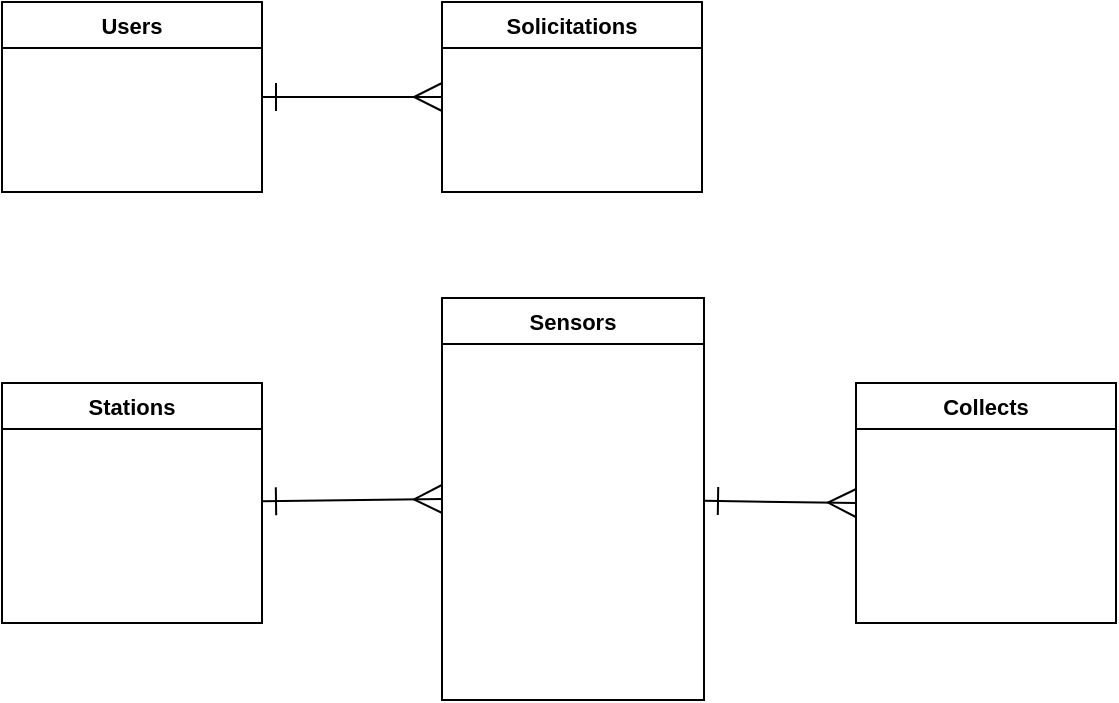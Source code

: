 <mxfile>
    <diagram id="JhiUp0wVJE9KQ3e7hARv" name="MER">
        <mxGraphModel dx="741" dy="386" grid="0" gridSize="10" guides="1" tooltips="1" connect="1" arrows="1" fold="1" page="1" pageScale="1" pageWidth="827" pageHeight="1169" background="none" math="0" shadow="0">
            <root>
                <mxCell id="0"/>
                <mxCell id="1" parent="0"/>
                <mxCell id="14" value="Solicitations" style="swimlane;labelBackgroundColor=none;labelBorderColor=none;fontFamily=Helvetica;fontSize=11;startSize=23;rounded=0;" parent="1" vertex="1">
                    <mxGeometry x="250" y="40" width="130" height="95" as="geometry">
                        <mxRectangle x="30" y="35" width="60" height="23" as="alternateBounds"/>
                    </mxGeometry>
                </mxCell>
                <mxCell id="15" value="&lt;div style=&quot;color: rgb(255 , 255 , 255) ; font-size: 12px&quot;&gt;&lt;font face=&quot;Helvetica&quot;&gt;id&lt;/font&gt;&lt;/div&gt;&lt;div style=&quot;color: rgb(255 , 255 , 255) ; font-size: 12px&quot;&gt;&lt;font face=&quot;Helvetica&quot;&gt;userId&lt;/font&gt;&lt;/div&gt;&lt;div style=&quot;color: rgb(255 , 255 , 255) ; font-size: 12px&quot;&gt;&lt;font face=&quot;Helvetica&quot;&gt;reqRole&lt;/font&gt;&lt;/div&gt;" style="text;html=1;align=left;verticalAlign=middle;resizable=0;points=[];autosize=1;strokeColor=none;fillColor=none;fontSize=11;fontFamily=Times New Roman;rounded=0;" parent="14" vertex="1">
                    <mxGeometry x="10" y="37" width="52" height="43" as="geometry"/>
                </mxCell>
                <mxCell id="26" style="edgeStyle=none;html=1;entryX=0;entryY=0.5;entryDx=0;entryDy=0;fontFamily=Helvetica;fontSize=12;startArrow=ERone;startFill=0;endArrow=ERmany;endFill=0;rounded=0;startSize=12;endSize=12;" parent="1" source="16" target="14" edge="1">
                    <mxGeometry relative="1" as="geometry"/>
                </mxCell>
                <mxCell id="16" value="Users" style="swimlane;labelBackgroundColor=none;labelBorderColor=none;fontFamily=Helvetica;fontSize=11;startSize=23;rounded=0;" parent="1" vertex="1">
                    <mxGeometry x="30" y="40" width="130" height="95" as="geometry">
                        <mxRectangle x="30" y="35" width="60" height="23" as="alternateBounds"/>
                    </mxGeometry>
                </mxCell>
                <mxCell id="17" value="&lt;div style=&quot;color: rgb(255 , 255 , 255) ; font-size: 12px&quot;&gt;&lt;font style=&quot;font-size: 12px&quot; face=&quot;Helvetica&quot;&gt;id&lt;br&gt;&lt;/font&gt;&lt;/div&gt;&lt;font style=&quot;color: rgb(255 , 255 , 255) ; font-size: 12px&quot;&gt;&lt;font style=&quot;font-size: 12px&quot; face=&quot;Helvetica&quot;&gt;&lt;div&gt;email&lt;/div&gt;&lt;div&gt;imgSrc&lt;/div&gt;&lt;div&gt;role&lt;/div&gt;&lt;/font&gt;&lt;/font&gt;" style="text;html=1;align=left;verticalAlign=middle;resizable=0;points=[];autosize=1;strokeColor=none;fillColor=none;fontSize=11;fontFamily=Times New Roman;rounded=0;" parent="16" vertex="1">
                    <mxGeometry x="10" y="28" width="50" height="60" as="geometry"/>
                </mxCell>
                <mxCell id="22" style="edgeStyle=none;html=1;entryX=0;entryY=0.5;entryDx=0;entryDy=0;fontFamily=Helvetica;fontSize=12;startArrow=ERone;startFill=0;endArrow=ERmany;endFill=0;rounded=0;endSize=12;targetPerimeterSpacing=0;startSize=12;" parent="1" source="18" target="20" edge="1">
                    <mxGeometry relative="1" as="geometry"/>
                </mxCell>
                <mxCell id="18" value="Stations" style="swimlane;labelBackgroundColor=none;labelBorderColor=none;fontFamily=Helvetica;fontSize=11;startSize=23;rounded=0;" parent="1" vertex="1">
                    <mxGeometry x="30" y="230.5" width="130" height="120" as="geometry">
                        <mxRectangle x="30" y="35" width="60" height="23" as="alternateBounds"/>
                    </mxGeometry>
                </mxCell>
                <mxCell id="19" value="&lt;div style=&quot;color: rgb(255 , 255 , 255) ; font-size: 12px&quot;&gt;&lt;font style=&quot;font-size: 12px&quot; face=&quot;Helvetica&quot;&gt;id&lt;br&gt;&lt;/font&gt;&lt;/div&gt;&lt;div style=&quot;color: rgb(255 , 255 , 255) ; font-size: 12px&quot;&gt;&lt;font style=&quot;font-size: 12px&quot; face=&quot;Helvetica&quot;&gt;name&lt;/font&gt;&lt;/div&gt;&lt;font style=&quot;color: rgb(255 , 255 , 255) ; font-size: 12px&quot;&gt;&lt;font style=&quot;font-size: 12px&quot; face=&quot;Helvetica&quot;&gt;&lt;div&gt;lat&lt;/div&gt;&lt;div&gt;lon&lt;/div&gt;&lt;div&gt;description&lt;/div&gt;&lt;/font&gt;&lt;/font&gt;" style="text;html=1;align=left;verticalAlign=middle;resizable=0;points=[];autosize=1;strokeColor=none;fillColor=none;fontSize=11;fontFamily=Times New Roman;rounded=0;" parent="18" vertex="1">
                    <mxGeometry x="10" y="30" width="70" height="70" as="geometry"/>
                </mxCell>
                <mxCell id="25" style="edgeStyle=none;html=1;entryX=0;entryY=0.5;entryDx=0;entryDy=0;fontFamily=Helvetica;fontSize=12;startArrow=ERone;startFill=0;endArrow=ERmany;endFill=0;rounded=0;endSize=12;startSize=12;" parent="1" source="20" target="23" edge="1">
                    <mxGeometry relative="1" as="geometry"/>
                </mxCell>
                <mxCell id="20" value="Sensors" style="swimlane;labelBackgroundColor=none;labelBorderColor=none;fontFamily=Helvetica;fontSize=11;startSize=23;rounded=0;" parent="1" vertex="1">
                    <mxGeometry x="250" y="188" width="131" height="201" as="geometry">
                        <mxRectangle x="30" y="35" width="60" height="23" as="alternateBounds"/>
                    </mxGeometry>
                </mxCell>
                <mxCell id="21" value="&lt;div style=&quot;color: rgb(255 , 255 , 255) ; font-size: 12px&quot;&gt;&lt;font style=&quot;font-size: 12px&quot; face=&quot;Helvetica&quot;&gt;id&lt;br&gt;&lt;/font&gt;&lt;/div&gt;&lt;div style=&quot;color: rgb(255 , 255 , 255) ; font-size: 12px&quot;&gt;&lt;span style=&quot;font-family: &amp;#34;helvetica&amp;#34;&quot;&gt;model&lt;/span&gt;&lt;/div&gt;&lt;div style=&quot;color: rgb(255 , 255 , 255) ; font-size: 12px&quot;&gt;&lt;span style=&quot;font-family: &amp;#34;helvetica&amp;#34;&quot;&gt;unit&lt;/span&gt;&lt;/div&gt;&lt;div style=&quot;color: rgb(255 , 255 , 255) ; font-size: 12px&quot;&gt;&lt;span style=&quot;font-family: &amp;#34;helvetica&amp;#34;&quot;&gt;factor&lt;/span&gt;&lt;/div&gt;&lt;div style=&quot;color: rgb(255 , 255 , 255) ; font-size: 12px&quot;&gt;&lt;span style=&quot;font-family: &amp;#34;helvetica&amp;#34;&quot;&gt;&lt;br&gt;&lt;/span&gt;&lt;/div&gt;&lt;div style=&quot;color: rgb(255 , 255 , 255) ; font-size: 12px&quot;&gt;&lt;span style=&quot;font-family: &amp;#34;helvetica&amp;#34;&quot;&gt;minRange&lt;/span&gt;&lt;/div&gt;&lt;div style=&quot;color: rgb(255 , 255 , 255) ; font-size: 12px&quot;&gt;&lt;font face=&quot;Helvetica&quot;&gt;maxRange&lt;/font&gt;&lt;/div&gt;&lt;div style=&quot;color: rgb(255 , 255 , 255) ; font-size: 12px&quot;&gt;&lt;font face=&quot;Helvetica&quot;&gt;startDate&lt;/font&gt;&lt;/div&gt;&lt;div style=&quot;color: rgb(255 , 255 , 255) ; font-size: 12px&quot;&gt;&lt;font face=&quot;Helvetica&quot;&gt;endDate&lt;/font&gt;&lt;/div&gt;&lt;div style=&quot;color: rgb(255 , 255 , 255) ; font-size: 12px&quot;&gt;&lt;font face=&quot;Helvetica&quot;&gt;&lt;br&gt;&lt;/font&gt;&lt;/div&gt;&lt;div style=&quot;color: rgb(255 , 255 , 255) ; font-size: 12px&quot;&gt;&lt;font face=&quot;Helvetica&quot;&gt;idStation&lt;/font&gt;&lt;/div&gt;" style="text;html=1;align=left;verticalAlign=middle;resizable=0;points=[];autosize=1;strokeColor=none;fillColor=none;fontSize=11;fontFamily=Times New Roman;rounded=0;" parent="20" vertex="1">
                    <mxGeometry x="12" y="33" width="68" height="147" as="geometry"/>
                </mxCell>
                <mxCell id="23" value="Collects" style="swimlane;labelBackgroundColor=none;labelBorderColor=none;fontFamily=Helvetica;fontSize=11;startSize=23;rounded=0;" parent="1" vertex="1">
                    <mxGeometry x="457" y="230.5" width="130" height="120" as="geometry">
                        <mxRectangle x="30" y="35" width="60" height="23" as="alternateBounds"/>
                    </mxGeometry>
                </mxCell>
                <mxCell id="24" value="&lt;div style=&quot;color: rgb(255 , 255 , 255) ; font-size: 12px&quot;&gt;&lt;font style=&quot;font-size: 12px&quot; face=&quot;Helvetica&quot;&gt;id&lt;br&gt;&lt;/font&gt;&lt;/div&gt;&lt;div style=&quot;color: rgb(255 , 255 , 255) ; font-size: 12px&quot;&gt;&lt;font face=&quot;Helvetica&quot;&gt;moment&lt;/font&gt;&lt;/div&gt;&lt;font style=&quot;color: rgb(255 , 255 , 255) ; font-size: 12px&quot;&gt;&lt;font style=&quot;font-size: 12px&quot; face=&quot;Helvetica&quot;&gt;&lt;div&gt;value&lt;/div&gt;&lt;div&gt;idSensor&lt;/div&gt;&lt;/font&gt;&lt;/font&gt;" style="text;html=1;align=left;verticalAlign=middle;resizable=0;points=[];autosize=1;strokeColor=none;fillColor=none;fontSize=11;fontFamily=Times New Roman;rounded=0;" parent="23" vertex="1">
                    <mxGeometry x="10" y="35" width="60" height="60" as="geometry"/>
                </mxCell>
            </root>
        </mxGraphModel>
    </diagram>
</mxfile>